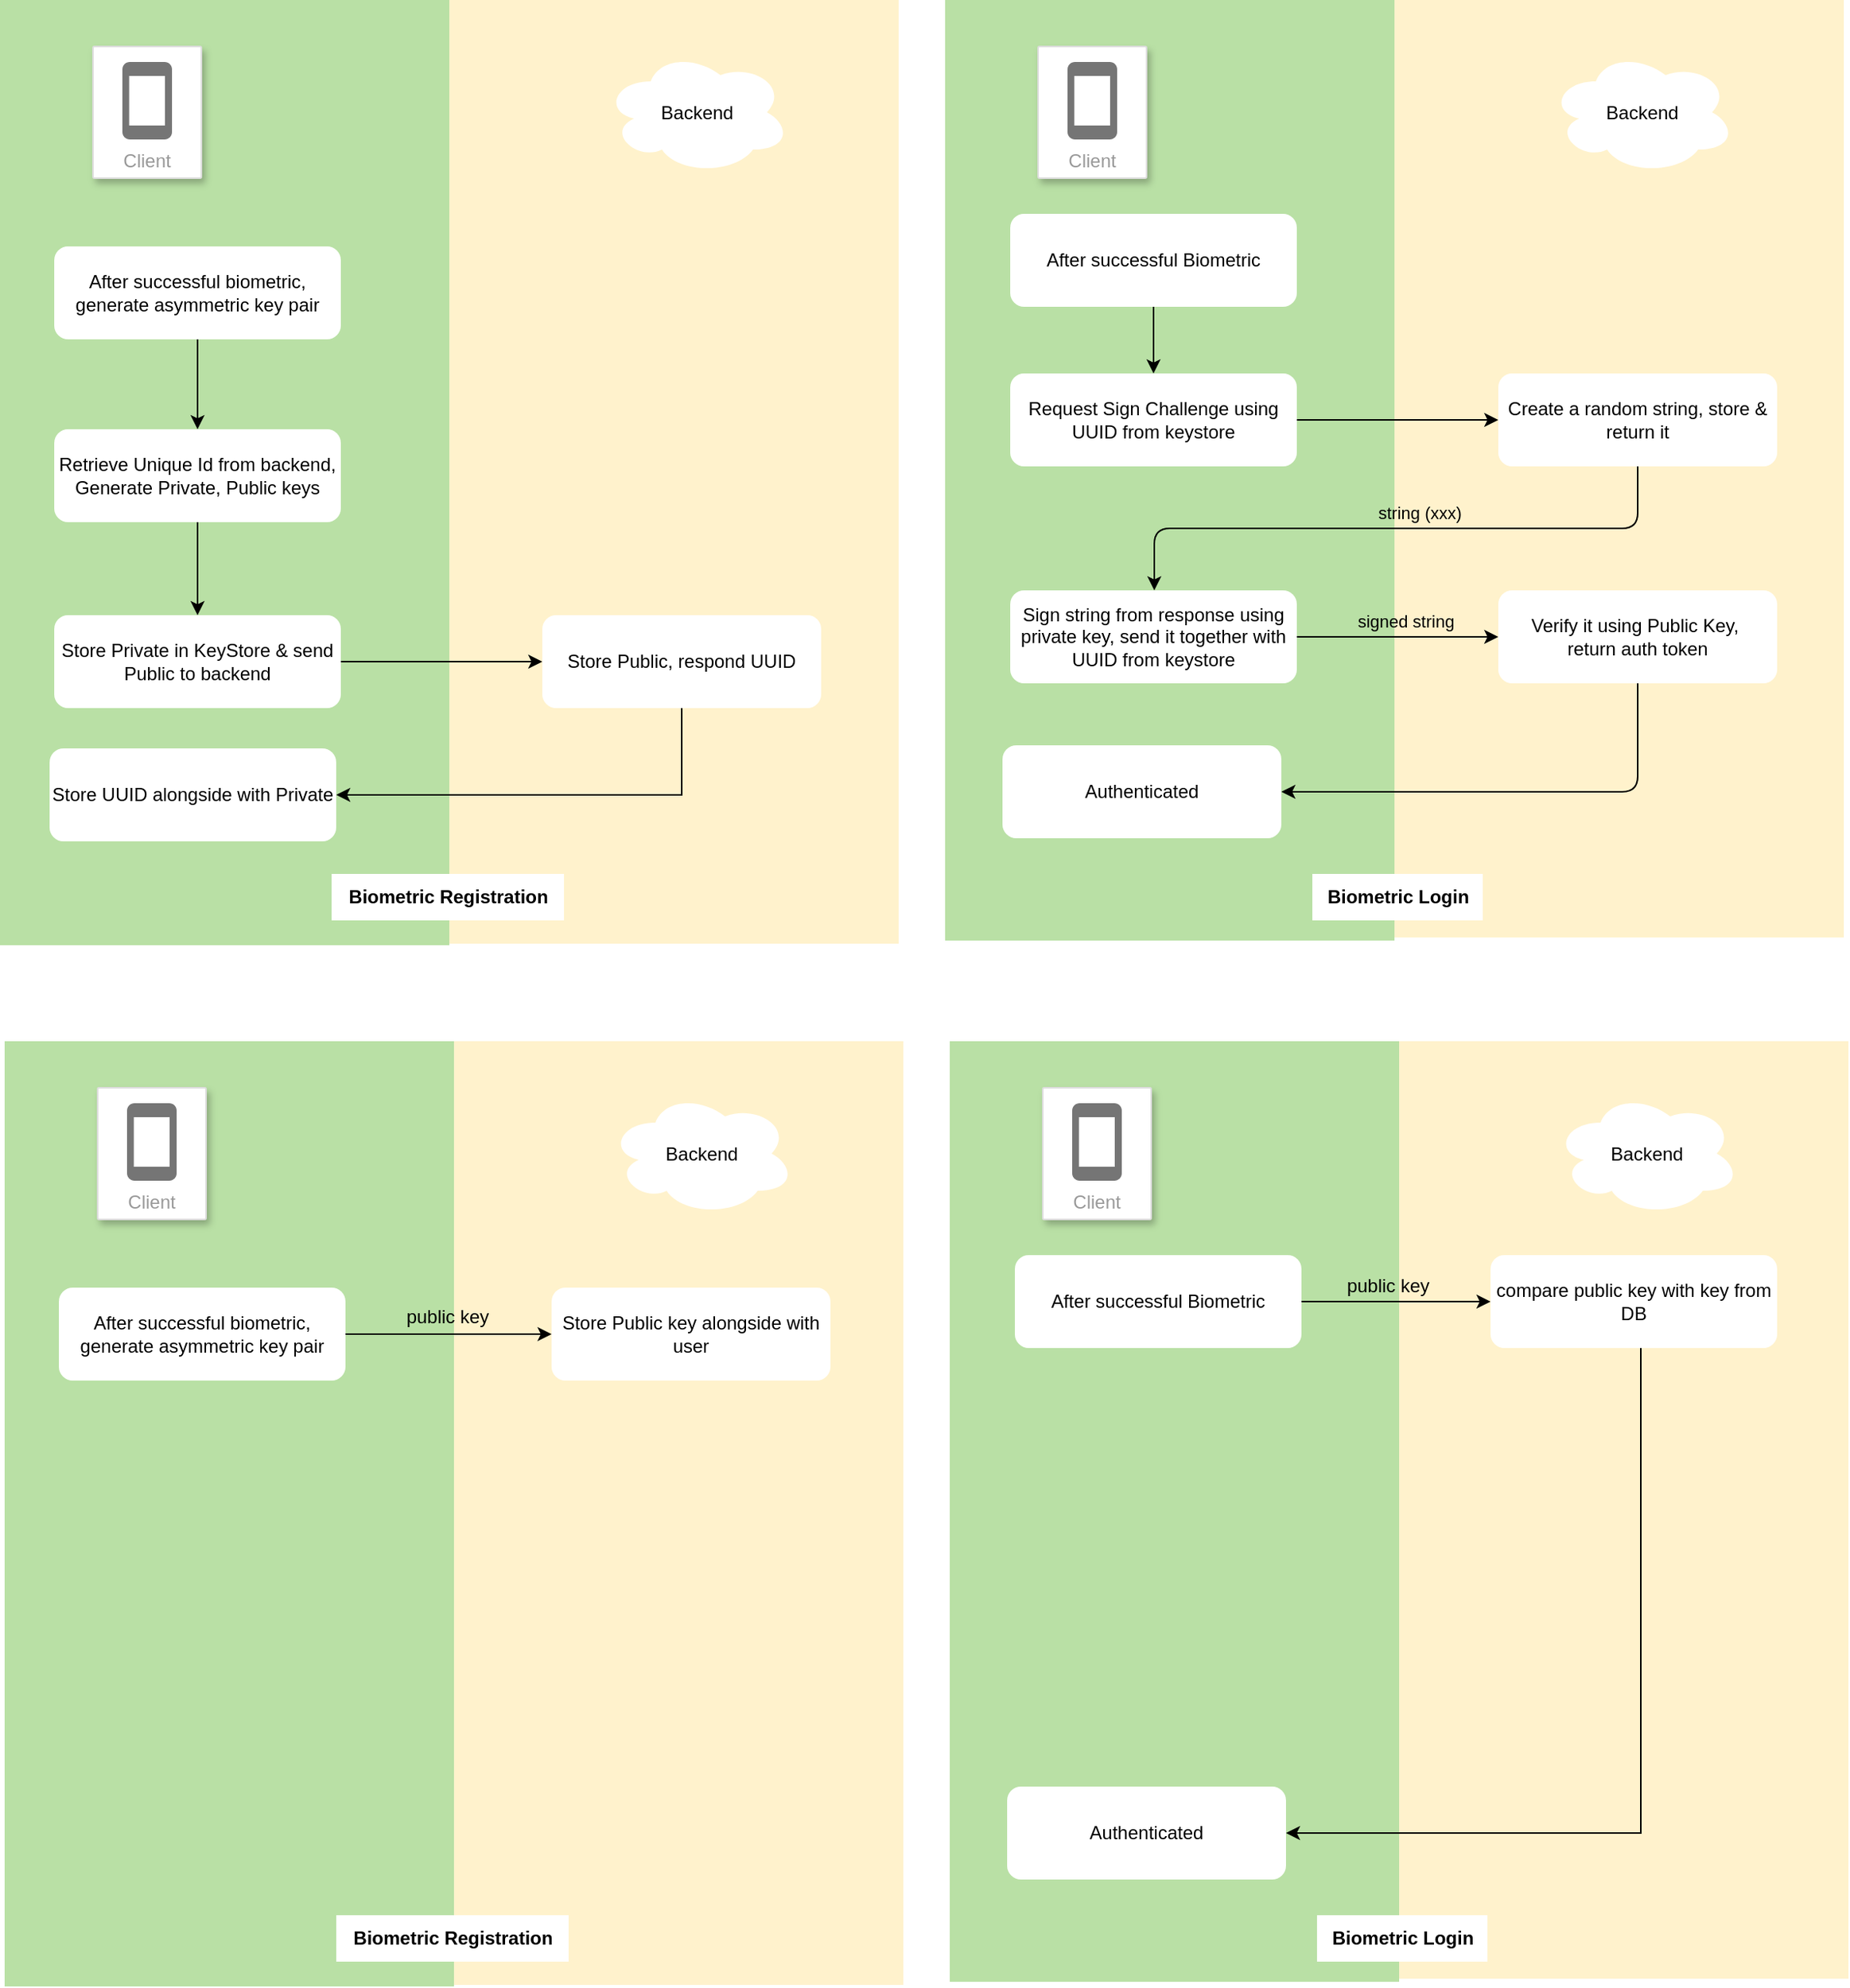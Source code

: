 <mxfile version="20.6.1" type="device"><diagram id="100Elp4Uwvo_UaqVWtA_" name="Biometric Authentication Workflow"><mxGraphModel dx="1186" dy="673" grid="0" gridSize="10" guides="1" tooltips="1" connect="1" arrows="1" fold="1" page="0" pageScale="1" pageWidth="1169" pageHeight="827" math="0" shadow="0"><root><mxCell id="0"/><mxCell id="1" parent="0"/><mxCell id="Qwx9SBX0zFkTJpGATeZt-25" value="" style="rounded=0;whiteSpace=wrap;html=1;fillColor=#fff2cc;strokeColor=none;" parent="1" vertex="1"><mxGeometry x="380" y="130" width="290" height="609" as="geometry"/></mxCell><mxCell id="Qwx9SBX0zFkTJpGATeZt-24" value="" style="rounded=0;whiteSpace=wrap;html=1;fillColor=#B9E0A5;strokeColor=none;" parent="1" vertex="1"><mxGeometry x="90" y="130" width="290" height="610" as="geometry"/></mxCell><mxCell id="Qwx9SBX0zFkTJpGATeZt-1" value="Client" style="strokeColor=#dddddd;shadow=1;strokeWidth=1;rounded=1;absoluteArcSize=1;arcSize=2;labelPosition=center;verticalLabelPosition=middle;align=center;verticalAlign=bottom;spacingLeft=0;fontColor=#999999;fontSize=12;whiteSpace=wrap;spacingBottom=2;" parent="1" vertex="1"><mxGeometry x="150" y="160" width="70" height="85" as="geometry"/></mxCell><mxCell id="Qwx9SBX0zFkTJpGATeZt-2" value="" style="sketch=0;dashed=0;connectable=0;html=1;fillColor=#757575;strokeColor=none;shape=mxgraph.gcp2.phone;part=1;" parent="Qwx9SBX0zFkTJpGATeZt-1" vertex="1"><mxGeometry x="0.5" width="32" height="50" relative="1" as="geometry"><mxPoint x="-16" y="10" as="offset"/></mxGeometry></mxCell><mxCell id="Qwx9SBX0zFkTJpGATeZt-5" value="Backend" style="ellipse;shape=cloud;whiteSpace=wrap;html=1;strokeColor=none;" parent="1" vertex="1"><mxGeometry x="480" y="162.5" width="120" height="80" as="geometry"/></mxCell><mxCell id="Qwx9SBX0zFkTJpGATeZt-22" style="edgeStyle=orthogonalEdgeStyle;rounded=0;orthogonalLoop=1;jettySize=auto;html=1;entryX=0.5;entryY=0;entryDx=0;entryDy=0;" parent="1" source="Qwx9SBX0zFkTJpGATeZt-18" target="Qwx9SBX0zFkTJpGATeZt-21" edge="1"><mxGeometry relative="1" as="geometry"/></mxCell><mxCell id="Qwx9SBX0zFkTJpGATeZt-18" value="Retrieve Unique Id from backend,&lt;br&gt;Generate Private, Public keys" style="rounded=1;whiteSpace=wrap;html=1;strokeColor=none;" parent="1" vertex="1"><mxGeometry x="125" y="407" width="185" height="60" as="geometry"/></mxCell><mxCell id="LXE-gzhKQD2_MTIe-n_O-2" style="edgeStyle=orthogonalEdgeStyle;rounded=0;orthogonalLoop=1;jettySize=auto;html=1;entryX=1;entryY=0.5;entryDx=0;entryDy=0;" edge="1" parent="1" source="Qwx9SBX0zFkTJpGATeZt-20" target="LXE-gzhKQD2_MTIe-n_O-1"><mxGeometry relative="1" as="geometry"><Array as="points"><mxPoint x="530" y="643"/></Array></mxGeometry></mxCell><mxCell id="Qwx9SBX0zFkTJpGATeZt-20" value="Store Public, respond UUID" style="rounded=1;whiteSpace=wrap;html=1;strokeColor=none;" parent="1" vertex="1"><mxGeometry x="440" y="527" width="180" height="60" as="geometry"/></mxCell><mxCell id="Qwx9SBX0zFkTJpGATeZt-23" style="edgeStyle=orthogonalEdgeStyle;rounded=0;orthogonalLoop=1;jettySize=auto;html=1;entryX=0;entryY=0.5;entryDx=0;entryDy=0;" parent="1" source="Qwx9SBX0zFkTJpGATeZt-21" target="Qwx9SBX0zFkTJpGATeZt-20" edge="1"><mxGeometry relative="1" as="geometry"/></mxCell><mxCell id="Qwx9SBX0zFkTJpGATeZt-21" value="Store Private in KeyStore &amp;amp; send Public to backend" style="rounded=1;whiteSpace=wrap;html=1;strokeColor=none;" parent="1" vertex="1"><mxGeometry x="125" y="527" width="185" height="60" as="geometry"/></mxCell><mxCell id="Qwx9SBX0zFkTJpGATeZt-26" value="&lt;b&gt;Biometric Registration&lt;/b&gt;" style="text;html=1;align=center;verticalAlign=middle;resizable=0;points=[];autosize=1;fillColor=default;" parent="1" vertex="1"><mxGeometry x="304" y="694" width="150" height="30" as="geometry"/></mxCell><mxCell id="Qwx9SBX0zFkTJpGATeZt-27" value="" style="rounded=0;whiteSpace=wrap;html=1;fillColor=#fff2cc;strokeColor=none;" parent="1" vertex="1"><mxGeometry x="990" y="130" width="290" height="605" as="geometry"/></mxCell><mxCell id="Qwx9SBX0zFkTJpGATeZt-28" value="" style="rounded=0;whiteSpace=wrap;html=1;fillColor=#B9E0A5;strokeColor=none;" parent="1" vertex="1"><mxGeometry x="700" y="130" width="290" height="607" as="geometry"/></mxCell><mxCell id="Qwx9SBX0zFkTJpGATeZt-29" value="Client" style="strokeColor=#dddddd;shadow=1;strokeWidth=1;rounded=1;absoluteArcSize=1;arcSize=2;labelPosition=center;verticalLabelPosition=middle;align=center;verticalAlign=bottom;spacingLeft=0;fontColor=#999999;fontSize=12;whiteSpace=wrap;spacingBottom=2;" parent="1" vertex="1"><mxGeometry x="760" y="160" width="70" height="85" as="geometry"/></mxCell><mxCell id="Qwx9SBX0zFkTJpGATeZt-30" value="" style="sketch=0;dashed=0;connectable=0;html=1;fillColor=#757575;strokeColor=none;shape=mxgraph.gcp2.phone;part=1;" parent="Qwx9SBX0zFkTJpGATeZt-29" vertex="1"><mxGeometry x="0.5" width="32" height="50" relative="1" as="geometry"><mxPoint x="-16" y="10" as="offset"/></mxGeometry></mxCell><mxCell id="Qwx9SBX0zFkTJpGATeZt-31" value="Backend" style="ellipse;shape=cloud;whiteSpace=wrap;html=1;strokeColor=none;" parent="1" vertex="1"><mxGeometry x="1090" y="162.5" width="120" height="80" as="geometry"/></mxCell><mxCell id="Qwx9SBX0zFkTJpGATeZt-40" style="edgeStyle=orthogonalEdgeStyle;rounded=0;orthogonalLoop=1;jettySize=auto;html=1;" parent="1" source="Qwx9SBX0zFkTJpGATeZt-33" target="Qwx9SBX0zFkTJpGATeZt-34" edge="1"><mxGeometry relative="1" as="geometry"/></mxCell><mxCell id="Qwx9SBX0zFkTJpGATeZt-33" value="Request Sign Challenge using UUID from keystore" style="rounded=1;whiteSpace=wrap;html=1;strokeColor=none;" parent="1" vertex="1"><mxGeometry x="742" y="371" width="185" height="60" as="geometry"/></mxCell><mxCell id="Qwx9SBX0zFkTJpGATeZt-44" style="edgeStyle=orthogonalEdgeStyle;orthogonalLoop=1;jettySize=auto;html=1;entryX=0.5;entryY=0;entryDx=0;entryDy=0;exitX=0.5;exitY=1;exitDx=0;exitDy=0;rounded=1;" parent="1" source="Qwx9SBX0zFkTJpGATeZt-34" target="Qwx9SBX0zFkTJpGATeZt-42" edge="1"><mxGeometry relative="1" as="geometry"><Array as="points"><mxPoint x="1147" y="471"/><mxPoint x="835" y="471"/><mxPoint x="835" y="511"/></Array></mxGeometry></mxCell><mxCell id="Qwx9SBX0zFkTJpGATeZt-45" value="string (xxx)" style="edgeLabel;html=1;align=center;verticalAlign=middle;resizable=0;points=[];labelBackgroundColor=none;" parent="Qwx9SBX0zFkTJpGATeZt-44" vertex="1" connectable="0"><mxGeometry x="-0.09" relative="1" as="geometry"><mxPoint x="-3" y="-10" as="offset"/></mxGeometry></mxCell><mxCell id="Qwx9SBX0zFkTJpGATeZt-34" value="Create a random string, store &amp;amp; return it" style="rounded=1;whiteSpace=wrap;html=1;strokeColor=none;" parent="1" vertex="1"><mxGeometry x="1057" y="371" width="180" height="60" as="geometry"/></mxCell><mxCell id="Qwx9SBX0zFkTJpGATeZt-49" style="edgeStyle=orthogonalEdgeStyle;rounded=1;orthogonalLoop=1;jettySize=auto;html=1;entryX=0;entryY=0.5;entryDx=0;entryDy=0;" parent="1" source="Qwx9SBX0zFkTJpGATeZt-42" target="Qwx9SBX0zFkTJpGATeZt-48" edge="1"><mxGeometry relative="1" as="geometry"/></mxCell><mxCell id="Qwx9SBX0zFkTJpGATeZt-42" value="Sign string from response using private key, send it together with UUID from keystore" style="rounded=1;whiteSpace=wrap;html=1;strokeColor=none;" parent="1" vertex="1"><mxGeometry x="742" y="511" width="185" height="60" as="geometry"/></mxCell><mxCell id="Qwx9SBX0zFkTJpGATeZt-56" style="edgeStyle=orthogonalEdgeStyle;rounded=1;orthogonalLoop=1;jettySize=auto;html=1;entryX=1;entryY=0.5;entryDx=0;entryDy=0;" parent="1" source="Qwx9SBX0zFkTJpGATeZt-48" target="Qwx9SBX0zFkTJpGATeZt-53" edge="1"><mxGeometry relative="1" as="geometry"><Array as="points"><mxPoint x="1147" y="641"/></Array></mxGeometry></mxCell><mxCell id="Qwx9SBX0zFkTJpGATeZt-48" value="Verify it using Public Key,&amp;nbsp;&lt;br&gt;return auth token" style="rounded=1;whiteSpace=wrap;html=1;strokeColor=none;" parent="1" vertex="1"><mxGeometry x="1057" y="511" width="180" height="60" as="geometry"/></mxCell><mxCell id="Qwx9SBX0zFkTJpGATeZt-50" value="signed string" style="edgeLabel;html=1;align=center;verticalAlign=middle;resizable=0;points=[];labelBackgroundColor=none;" parent="1" vertex="1" connectable="0"><mxGeometry x="997.003" y="531.005" as="geometry"/></mxCell><mxCell id="Qwx9SBX0zFkTJpGATeZt-53" value="Authenticated" style="rounded=1;whiteSpace=wrap;html=1;strokeColor=none;" parent="1" vertex="1"><mxGeometry x="737" y="611" width="180" height="60" as="geometry"/></mxCell><mxCell id="Qwx9SBX0zFkTJpGATeZt-55" value="&lt;b&gt;Biometric Login&lt;/b&gt;" style="text;html=1;align=center;verticalAlign=middle;resizable=0;points=[];autosize=1;fillColor=default;" parent="1" vertex="1"><mxGeometry x="937" y="694" width="110" height="30" as="geometry"/></mxCell><mxCell id="Qwx9SBX0zFkTJpGATeZt-58" style="edgeStyle=orthogonalEdgeStyle;rounded=1;orthogonalLoop=1;jettySize=auto;html=1;" parent="1" source="Qwx9SBX0zFkTJpGATeZt-57" target="Qwx9SBX0zFkTJpGATeZt-18" edge="1"><mxGeometry relative="1" as="geometry"/></mxCell><mxCell id="Qwx9SBX0zFkTJpGATeZt-57" value="After successful biometric, generate asymmetric key pair" style="rounded=1;whiteSpace=wrap;html=1;strokeColor=none;" parent="1" vertex="1"><mxGeometry x="125" y="289" width="185" height="60" as="geometry"/></mxCell><mxCell id="Qwx9SBX0zFkTJpGATeZt-64" style="edgeStyle=orthogonalEdgeStyle;rounded=1;orthogonalLoop=1;jettySize=auto;html=1;entryX=0.5;entryY=0;entryDx=0;entryDy=0;" parent="1" source="Qwx9SBX0zFkTJpGATeZt-63" target="Qwx9SBX0zFkTJpGATeZt-33" edge="1"><mxGeometry relative="1" as="geometry"/></mxCell><mxCell id="Qwx9SBX0zFkTJpGATeZt-63" value="After successful Biometric" style="rounded=1;whiteSpace=wrap;html=1;strokeColor=none;" parent="1" vertex="1"><mxGeometry x="742" y="268" width="185" height="60" as="geometry"/></mxCell><mxCell id="RrmoMVupV3TWiYYn3Sbs-1" value="" style="rounded=0;whiteSpace=wrap;html=1;fillColor=#fff2cc;strokeColor=none;" parent="1" vertex="1"><mxGeometry x="383" y="802" width="290" height="609" as="geometry"/></mxCell><mxCell id="RrmoMVupV3TWiYYn3Sbs-2" value="" style="rounded=0;whiteSpace=wrap;html=1;fillColor=#B9E0A5;strokeColor=none;" parent="1" vertex="1"><mxGeometry x="93" y="802" width="290" height="610" as="geometry"/></mxCell><mxCell id="RrmoMVupV3TWiYYn3Sbs-3" value="Client" style="strokeColor=#dddddd;shadow=1;strokeWidth=1;rounded=1;absoluteArcSize=1;arcSize=2;labelPosition=center;verticalLabelPosition=middle;align=center;verticalAlign=bottom;spacingLeft=0;fontColor=#999999;fontSize=12;whiteSpace=wrap;spacingBottom=2;" parent="1" vertex="1"><mxGeometry x="153" y="832" width="70" height="85" as="geometry"/></mxCell><mxCell id="RrmoMVupV3TWiYYn3Sbs-4" value="" style="sketch=0;dashed=0;connectable=0;html=1;fillColor=#757575;strokeColor=none;shape=mxgraph.gcp2.phone;part=1;" parent="RrmoMVupV3TWiYYn3Sbs-3" vertex="1"><mxGeometry x="0.5" width="32" height="50" relative="1" as="geometry"><mxPoint x="-16" y="10" as="offset"/></mxGeometry></mxCell><mxCell id="RrmoMVupV3TWiYYn3Sbs-5" value="Backend" style="ellipse;shape=cloud;whiteSpace=wrap;html=1;strokeColor=none;" parent="1" vertex="1"><mxGeometry x="483" y="834.5" width="120" height="80" as="geometry"/></mxCell><mxCell id="RrmoMVupV3TWiYYn3Sbs-8" value="Store Public key alongside with user" style="rounded=1;whiteSpace=wrap;html=1;strokeColor=none;" parent="1" vertex="1"><mxGeometry x="446" y="961" width="180" height="60" as="geometry"/></mxCell><mxCell id="RrmoMVupV3TWiYYn3Sbs-11" value="&lt;b&gt;Biometric Registration&lt;/b&gt;" style="text;html=1;align=center;verticalAlign=middle;resizable=0;points=[];autosize=1;fillColor=default;" parent="1" vertex="1"><mxGeometry x="307" y="1366" width="150" height="30" as="geometry"/></mxCell><mxCell id="RrmoMVupV3TWiYYn3Sbs-12" value="" style="rounded=0;whiteSpace=wrap;html=1;fillColor=#fff2cc;strokeColor=none;" parent="1" vertex="1"><mxGeometry x="993" y="802" width="290" height="605" as="geometry"/></mxCell><mxCell id="RrmoMVupV3TWiYYn3Sbs-13" value="" style="rounded=0;whiteSpace=wrap;html=1;fillColor=#B9E0A5;strokeColor=none;" parent="1" vertex="1"><mxGeometry x="703" y="802" width="290" height="607" as="geometry"/></mxCell><mxCell id="RrmoMVupV3TWiYYn3Sbs-14" value="Client" style="strokeColor=#dddddd;shadow=1;strokeWidth=1;rounded=1;absoluteArcSize=1;arcSize=2;labelPosition=center;verticalLabelPosition=middle;align=center;verticalAlign=bottom;spacingLeft=0;fontColor=#999999;fontSize=12;whiteSpace=wrap;spacingBottom=2;" parent="1" vertex="1"><mxGeometry x="763" y="832" width="70" height="85" as="geometry"/></mxCell><mxCell id="RrmoMVupV3TWiYYn3Sbs-15" value="" style="sketch=0;dashed=0;connectable=0;html=1;fillColor=#757575;strokeColor=none;shape=mxgraph.gcp2.phone;part=1;" parent="RrmoMVupV3TWiYYn3Sbs-14" vertex="1"><mxGeometry x="0.5" width="32" height="50" relative="1" as="geometry"><mxPoint x="-16" y="10" as="offset"/></mxGeometry></mxCell><mxCell id="RrmoMVupV3TWiYYn3Sbs-16" value="Backend" style="ellipse;shape=cloud;whiteSpace=wrap;html=1;strokeColor=none;" parent="1" vertex="1"><mxGeometry x="1093" y="834.5" width="120" height="80" as="geometry"/></mxCell><mxCell id="RrmoMVupV3TWiYYn3Sbs-36" style="edgeStyle=orthogonalEdgeStyle;rounded=0;orthogonalLoop=1;jettySize=auto;html=1;entryX=1;entryY=0.5;entryDx=0;entryDy=0;" parent="1" source="RrmoMVupV3TWiYYn3Sbs-18" target="RrmoMVupV3TWiYYn3Sbs-27" edge="1"><mxGeometry relative="1" as="geometry"><Array as="points"><mxPoint x="1149" y="1313"/></Array></mxGeometry></mxCell><mxCell id="RrmoMVupV3TWiYYn3Sbs-18" value="compare public key with key from DB" style="rounded=1;whiteSpace=wrap;html=1;strokeColor=none;" parent="1" vertex="1"><mxGeometry x="1052" y="940" width="185" height="60" as="geometry"/></mxCell><mxCell id="RrmoMVupV3TWiYYn3Sbs-27" value="Authenticated" style="rounded=1;whiteSpace=wrap;html=1;strokeColor=none;" parent="1" vertex="1"><mxGeometry x="740" y="1283" width="180" height="60" as="geometry"/></mxCell><mxCell id="RrmoMVupV3TWiYYn3Sbs-28" value="&lt;b&gt;Biometric Login&lt;/b&gt;" style="text;html=1;align=center;verticalAlign=middle;resizable=0;points=[];autosize=1;fillColor=default;" parent="1" vertex="1"><mxGeometry x="940" y="1366" width="110" height="30" as="geometry"/></mxCell><mxCell id="RrmoMVupV3TWiYYn3Sbs-33" style="edgeStyle=orthogonalEdgeStyle;rounded=0;orthogonalLoop=1;jettySize=auto;html=1;" parent="1" source="RrmoMVupV3TWiYYn3Sbs-30" target="RrmoMVupV3TWiYYn3Sbs-8" edge="1"><mxGeometry relative="1" as="geometry"/></mxCell><mxCell id="RrmoMVupV3TWiYYn3Sbs-30" value="After successful biometric, generate asymmetric key pair" style="rounded=1;whiteSpace=wrap;html=1;strokeColor=none;" parent="1" vertex="1"><mxGeometry x="128" y="961" width="185" height="60" as="geometry"/></mxCell><mxCell id="RrmoMVupV3TWiYYn3Sbs-35" style="edgeStyle=orthogonalEdgeStyle;rounded=0;orthogonalLoop=1;jettySize=auto;html=1;entryX=0;entryY=0.5;entryDx=0;entryDy=0;" parent="1" source="RrmoMVupV3TWiYYn3Sbs-32" target="RrmoMVupV3TWiYYn3Sbs-18" edge="1"><mxGeometry relative="1" as="geometry"/></mxCell><mxCell id="RrmoMVupV3TWiYYn3Sbs-32" value="After successful Biometric" style="rounded=1;whiteSpace=wrap;html=1;strokeColor=none;" parent="1" vertex="1"><mxGeometry x="745" y="940" width="185" height="60" as="geometry"/></mxCell><mxCell id="RrmoMVupV3TWiYYn3Sbs-37" value="public key" style="text;html=1;strokeColor=none;fillColor=none;align=center;verticalAlign=middle;whiteSpace=wrap;rounded=0;" parent="1" vertex="1"><mxGeometry x="956" y="945" width="60" height="30" as="geometry"/></mxCell><mxCell id="RrmoMVupV3TWiYYn3Sbs-38" value="public key" style="text;html=1;strokeColor=none;fillColor=none;align=center;verticalAlign=middle;whiteSpace=wrap;rounded=0;" parent="1" vertex="1"><mxGeometry x="349" y="965" width="60" height="30" as="geometry"/></mxCell><mxCell id="LXE-gzhKQD2_MTIe-n_O-1" value="Store UUID alongside with Private" style="rounded=1;whiteSpace=wrap;html=1;strokeColor=none;" vertex="1" parent="1"><mxGeometry x="122" y="613" width="185" height="60" as="geometry"/></mxCell></root></mxGraphModel></diagram></mxfile>